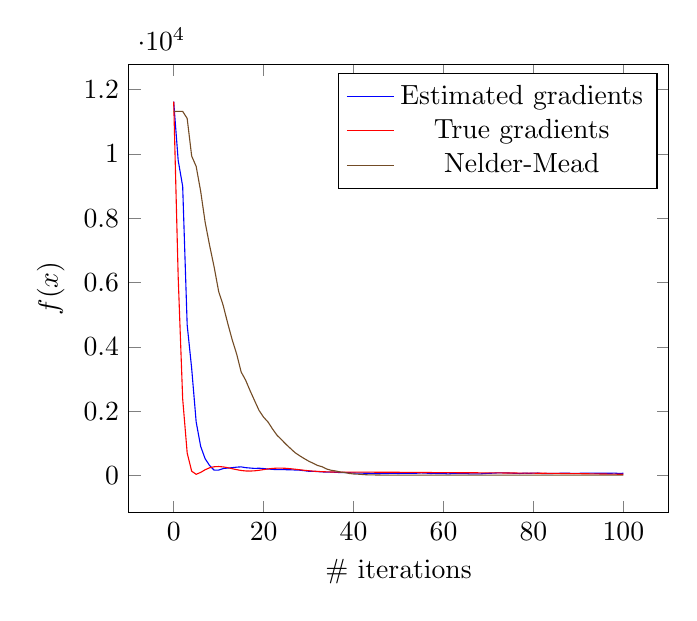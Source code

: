 \begin{tikzpicture}
\begin{axis}[xlabel={\# iterations}, ylabel={$f(x)$}]
    \legend{{Estimated gradients},{True gradients},{Nelder-Mead}}
    \addplot+[no marks]
        table[row sep={\\}]
        {
            x  y  \\
            0.0  11629.0  \\
            1.0  9801.679  \\
            2.0  8992.293  \\
            3.0  4684.033  \\
            4.0  3331.677  \\
            5.0  1667.433  \\
            6.0  907.83  \\
            7.0  520.306  \\
            8.0  308.797  \\
            9.0  168.644  \\
            10.0  169.023  \\
            11.0  218.635  \\
            12.0  233.239  \\
            13.0  245.147  \\
            14.0  261.313  \\
            15.0  269.897  \\
            16.0  245.642  \\
            17.0  233.713  \\
            18.0  221.947  \\
            19.0  228.305  \\
            20.0  217.547  \\
            21.0  202.981  \\
            22.0  192.037  \\
            23.0  182.613  \\
            24.0  187.306  \\
            25.0  182.027  \\
            26.0  180.226  \\
            27.0  172.285  \\
            28.0  166.603  \\
            29.0  152.062  \\
            30.0  133.985  \\
            31.0  131.444  \\
            32.0  124.084  \\
            33.0  113.309  \\
            34.0  108.18  \\
            35.0  106.701  \\
            36.0  103.387  \\
            37.0  92.074  \\
            38.0  94.503  \\
            39.0  88.586  \\
            40.0  80.975  \\
            41.0  74.195  \\
            42.0  73.842  \\
            43.0  71.18  \\
            44.0  69.169  \\
            45.0  67.766  \\
            46.0  64.262  \\
            47.0  63.69  \\
            48.0  65.94  \\
            49.0  70.831  \\
            50.0  63.439  \\
            51.0  72.433  \\
            52.0  68.638  \\
            53.0  67.243  \\
            54.0  72.322  \\
            55.0  82.19  \\
            56.0  77.1  \\
            57.0  64.519  \\
            58.0  66.496  \\
            59.0  59.821  \\
            60.0  63.156  \\
            61.0  51.436  \\
            62.0  61.563  \\
            63.0  63.45  \\
            64.0  60.394  \\
            65.0  63.236  \\
            66.0  50.439  \\
            67.0  50.984  \\
            68.0  50.64  \\
            69.0  60.853  \\
            70.0  69.584  \\
            71.0  74.671  \\
            72.0  82.779  \\
            73.0  85.569  \\
            74.0  81.501  \\
            75.0  76.151  \\
            76.0  69.166  \\
            77.0  64.833  \\
            78.0  74.884  \\
            79.0  68.963  \\
            80.0  75.212  \\
            81.0  78.196  \\
            82.0  61.267  \\
            83.0  63.936  \\
            84.0  64.594  \\
            85.0  66.992  \\
            86.0  70.714  \\
            87.0  72.841  \\
            88.0  70.858  \\
            89.0  65.225  \\
            90.0  68.825  \\
            91.0  72.686  \\
            92.0  72.084  \\
            93.0  76.688  \\
            94.0  70.856  \\
            95.0  72.614  \\
            96.0  70.79  \\
            97.0  70.169  \\
            98.0  75.477  \\
            99.0  66.828  \\
            100.0  70.983  \\
        }
        ;
    \addplot+[no marks]
        table[row sep={\\}]
        {
            x  y  \\
            0.0  11629.0  \\
            1.0  6181.509  \\
            2.0  2383.607  \\
            3.0  703.395  \\
            4.0  135.587  \\
            5.0  39.059  \\
            6.0  98.145  \\
            7.0  180.702  \\
            8.0  242.037  \\
            9.0  273.968  \\
            10.0  280.691  \\
            11.0  268.826  \\
            12.0  244.637  \\
            13.0  214.147  \\
            14.0  183.463  \\
            15.0  158.289  \\
            16.0  142.958  \\
            17.0  139.576  \\
            18.0  147.661  \\
            19.0  164.391  \\
            20.0  185.402  \\
            21.0  205.912  \\
            22.0  221.831  \\
            23.0  230.55  \\
            24.0  231.227  \\
            25.0  224.592  \\
            26.0  212.439  \\
            27.0  197.002  \\
            28.0  180.419  \\
            29.0  164.389  \\
            30.0  150.035  \\
            31.0  137.93  \\
            32.0  128.22  \\
            33.0  120.76  \\
            34.0  115.254  \\
            35.0  111.344  \\
            36.0  108.675  \\
            37.0  106.932  \\
            38.0  105.853  \\
            39.0  105.23  \\
            40.0  104.904  \\
            41.0  104.755  \\
            42.0  104.693  \\
            43.0  104.647  \\
            44.0  104.561  \\
            45.0  104.388  \\
            46.0  104.092  \\
            47.0  103.647  \\
            48.0  103.043  \\
            49.0  102.283  \\
            50.0  101.382  \\
            51.0  100.37  \\
            52.0  99.278  \\
            53.0  98.142  \\
            54.0  96.997  \\
            55.0  95.872  \\
            56.0  94.789  \\
            57.0  93.763  \\
            58.0  92.803  \\
            59.0  91.909  \\
            60.0  91.077  \\
            61.0  90.3  \\
            62.0  89.565  \\
            63.0  88.861  \\
            64.0  88.173  \\
            65.0  87.491  \\
            66.0  86.801  \\
            67.0  86.096  \\
            68.0  85.367  \\
            69.0  84.608  \\
            70.0  83.816  \\
            71.0  82.987  \\
            72.0  82.119  \\
            73.0  81.213  \\
            74.0  80.268  \\
            75.0  79.283  \\
            76.0  78.259  \\
            77.0  77.196  \\
            78.0  76.092  \\
            79.0  74.946  \\
            80.0  73.757  \\
            81.0  72.522  \\
            82.0  71.24  \\
            83.0  69.907  \\
            84.0  68.521  \\
            85.0  67.079  \\
            86.0  65.579  \\
            87.0  64.017  \\
            88.0  62.393  \\
            89.0  60.706  \\
            90.0  58.956  \\
            91.0  57.145  \\
            92.0  55.276  \\
            93.0  53.355  \\
            94.0  51.39  \\
            95.0  49.391  \\
            96.0  47.372  \\
            97.0  45.349  \\
            98.0  43.343  \\
            99.0  41.374  \\
            100.0  39.47  \\
        }
        ;
    \addplot+[no marks]
        table[row sep={\\}]
        {
            x  y  \\
            0.0  11324.062  \\
            1.0  11324.062  \\
            2.0  11324.062  \\
            3.0  11104.398  \\
            4.0  9934.761  \\
            5.0  9613.474  \\
            6.0  8839.589  \\
            7.0  7872.957  \\
            8.0  7148.122  \\
            9.0  6481.858  \\
            10.0  5724.562  \\
            11.0  5295.984  \\
            12.0  4742.503  \\
            13.0  4228.367  \\
            14.0  3779.181  \\
            15.0  3220.917  \\
            16.0  2965.788  \\
            17.0  2636.051  \\
            18.0  2326.081  \\
            19.0  2020.715  \\
            20.0  1814.119  \\
            21.0  1660.847  \\
            22.0  1444.143  \\
            23.0  1250.02  \\
            24.0  1112.182  \\
            25.0  969.264  \\
            26.0  839.311  \\
            27.0  710.027  \\
            28.0  617.165  \\
            29.0  530.27  \\
            30.0  449.895  \\
            31.0  382.241  \\
            32.0  314.14  \\
            33.0  274.095  \\
            34.0  204.266  \\
            35.0  164.641  \\
            36.0  143.318  \\
            37.0  112.422  \\
            38.0  93.583  \\
            39.0  66.32  \\
            40.0  49.297  \\
            41.0  43.15  \\
            42.0  32.194  \\
            43.0  23.537  \\
            44.0  21.789  \\
            45.0  18.154  \\
            46.0  15.495  \\
            47.0  14.296  \\
            48.0  13.638  \\
            49.0  13.114  \\
            50.0  12.863  \\
            51.0  12.702  \\
            52.0  12.618  \\
            53.0  12.573  \\
            54.0  12.548  \\
            55.0  12.526  \\
            56.0  12.514  \\
            57.0  12.508  \\
            58.0  12.502  \\
            59.0  12.497  \\
            60.0  12.494  \\
            61.0  12.49  \\
            62.0  12.488  \\
            63.0  12.485  \\
            64.0  12.482  \\
            65.0  12.478  \\
            66.0  12.475  \\
            67.0  12.472  \\
            68.0  12.469  \\
            69.0  12.465  \\
            70.0  12.463  \\
            71.0  12.46  \\
            72.0  12.457  \\
            73.0  12.453  \\
            74.0  12.451  \\
            75.0  12.449  \\
            76.0  12.445  \\
            77.0  12.441  \\
            78.0  12.439  \\
            79.0  12.436  \\
            80.0  12.432  \\
            81.0  12.428  \\
            82.0  12.424  \\
            83.0  12.42  \\
            84.0  12.416  \\
            85.0  12.412  \\
            86.0  12.409  \\
            87.0  12.404  \\
            88.0  12.4  \\
            89.0  12.396  \\
            90.0  12.393  \\
            91.0  12.389  \\
            92.0  12.385  \\
            93.0  12.381  \\
            94.0  12.377  \\
            95.0  12.373  \\
            96.0  12.369  \\
            97.0  12.365  \\
            98.0  12.361  \\
            99.0  12.357  \\
            100.0  12.353  \\
        }
        ;
\end{axis}
\end{tikzpicture}
